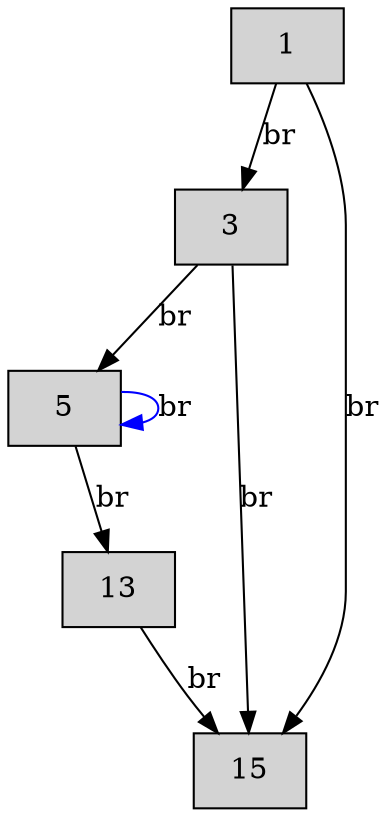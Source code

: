 digraph CFG {
    node [shape=box, style=filled];

    1 [label="1"];
    3 [label="3"];
    5 [label="5"];
    13 [label="13"];
    15 [label="15"];

    1 -> 15 [label="br"];
    1 -> 3 [label="br"];

    3 -> 15 [label="br"];
    3 -> 5 [label="br"];

    5 -> 5 [label="br", color="blue"];
    5 -> 13 [label="br"];

    13 -> 15 [label="br"];
}